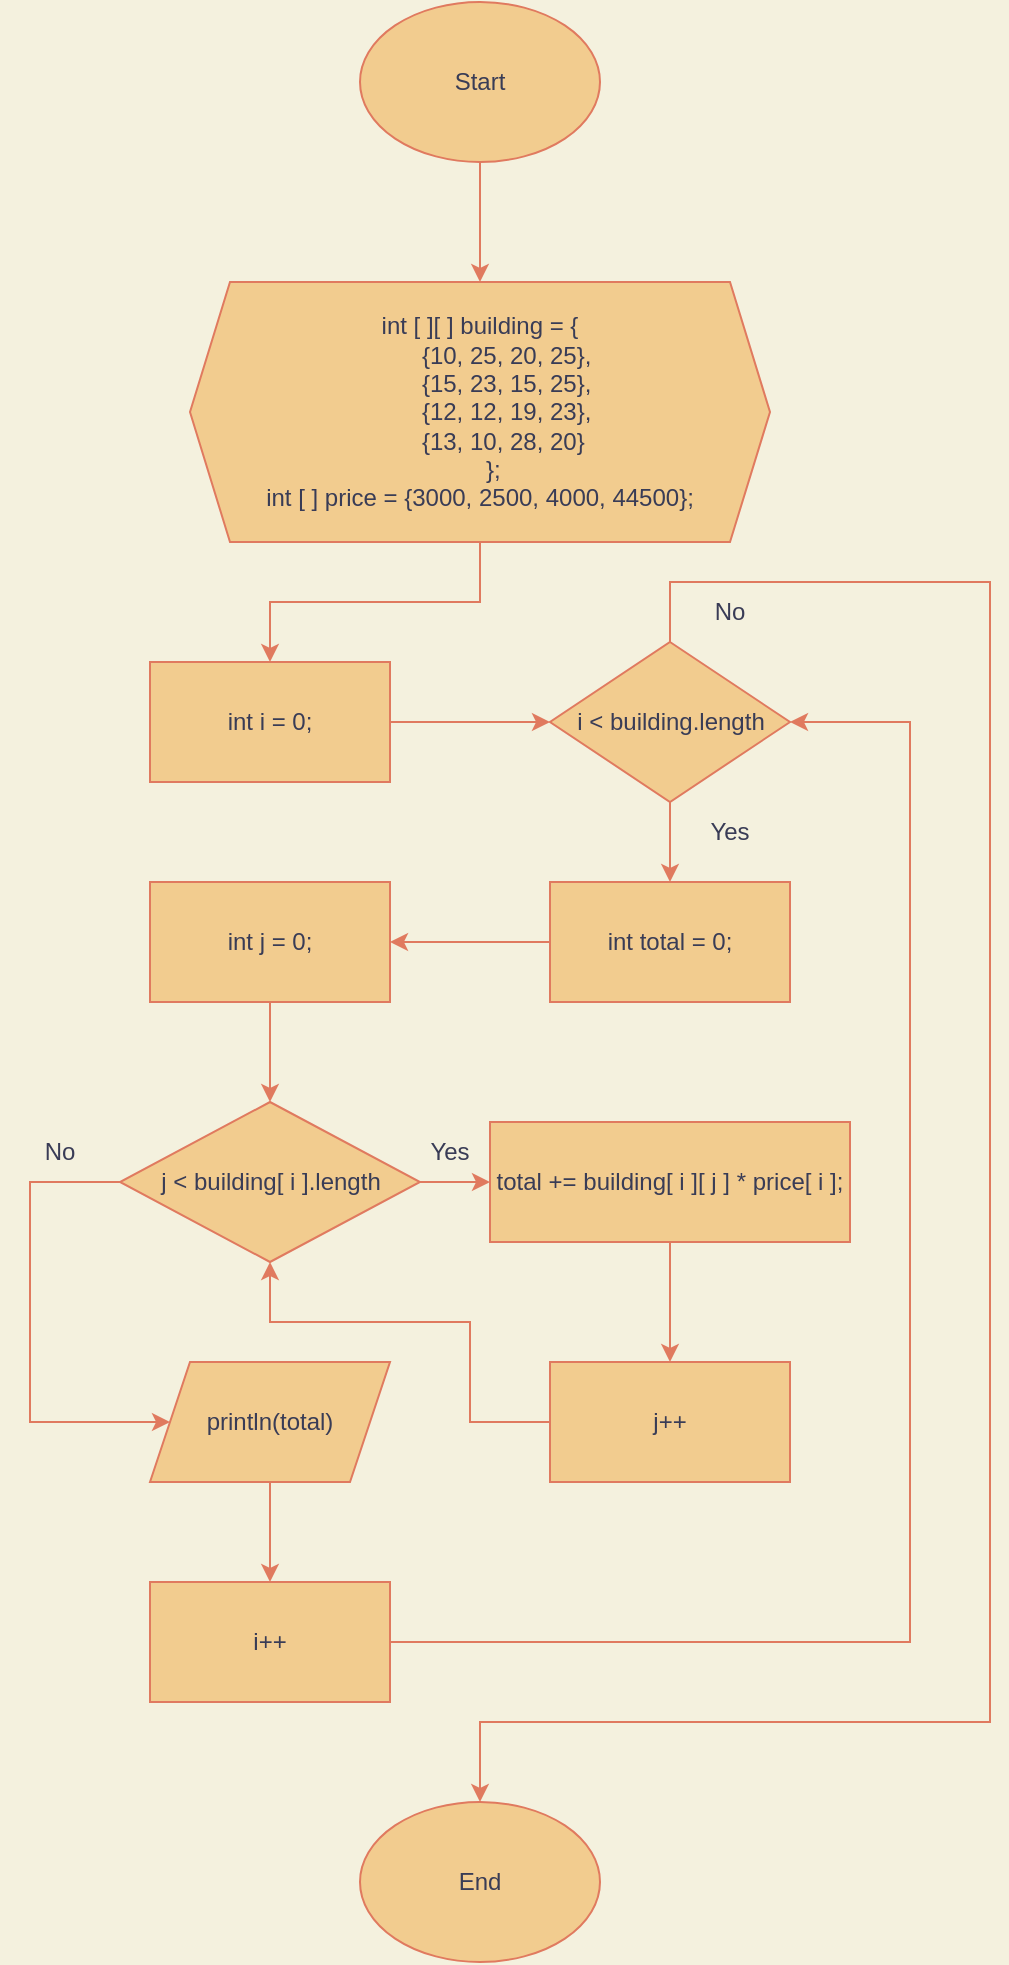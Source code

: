 <mxfile version="20.3.0" type="device"><diagram id="wx3cvkaMd1H5I0IYNCXW" name="Page-1"><mxGraphModel dx="956" dy="624" grid="1" gridSize="10" guides="1" tooltips="1" connect="1" arrows="1" fold="1" page="1" pageScale="1" pageWidth="850" pageHeight="1100" background="#F4F1DE" math="0" shadow="0"><root><mxCell id="0"/><mxCell id="1" parent="0"/><mxCell id="hDob0dWZHyGzd_K3X6Wl-1" value="Start" style="ellipse;whiteSpace=wrap;html=1;fillColor=#F2CC8F;strokeColor=#E07A5F;fontColor=#393C56;" vertex="1" parent="1"><mxGeometry x="365" width="120" height="80" as="geometry"/></mxCell><mxCell id="hDob0dWZHyGzd_K3X6Wl-2" value="End" style="ellipse;whiteSpace=wrap;html=1;fillColor=#F2CC8F;strokeColor=#E07A5F;fontColor=#393C56;" vertex="1" parent="1"><mxGeometry x="365" y="900" width="120" height="80" as="geometry"/></mxCell><mxCell id="hDob0dWZHyGzd_K3X6Wl-3" value="&lt;div&gt;int [ ][ ] building = {&lt;/div&gt;&lt;div&gt;&amp;nbsp; &amp;nbsp; &amp;nbsp; &amp;nbsp; {10, 25, 20, 25},&lt;/div&gt;&lt;div&gt;&amp;nbsp; &amp;nbsp; &amp;nbsp; &amp;nbsp; {15, 23, 15, 25},&lt;/div&gt;&lt;div&gt;&amp;nbsp; &amp;nbsp; &amp;nbsp; &amp;nbsp; {12, 12, 19, 23},&lt;/div&gt;&lt;div&gt;&amp;nbsp; &amp;nbsp; &amp;nbsp; &amp;nbsp; {13, 10, 28, 20}&amp;nbsp;&lt;/div&gt;&lt;div&gt;&amp;nbsp; &amp;nbsp; };&lt;/div&gt;&lt;div&gt;int [ ] price = {3000, 2500, 4000, 44500};&lt;br&gt;&lt;/div&gt;" style="shape=hexagon;perimeter=hexagonPerimeter2;whiteSpace=wrap;html=1;fixedSize=1;fillColor=#F2CC8F;strokeColor=#E07A5F;fontColor=#393C56;" vertex="1" parent="1"><mxGeometry x="280" y="140" width="290" height="130" as="geometry"/></mxCell><mxCell id="hDob0dWZHyGzd_K3X6Wl-4" value="j &amp;lt; building[ i ].length" style="shape=rhombus;html=1;dashed=0;whitespace=wrap;perimeter=rhombusPerimeter;fillColor=#F2CC8F;strokeColor=#E07A5F;fontColor=#393C56;" vertex="1" parent="1"><mxGeometry x="245" y="550" width="150" height="80" as="geometry"/></mxCell><mxCell id="hDob0dWZHyGzd_K3X6Wl-5" value="int i = 0;" style="rounded=0;whiteSpace=wrap;html=1;fillColor=#F2CC8F;strokeColor=#E07A5F;fontColor=#393C56;" vertex="1" parent="1"><mxGeometry x="260" y="330" width="120" height="60" as="geometry"/></mxCell><mxCell id="hDob0dWZHyGzd_K3X6Wl-6" value="int total = 0;" style="rounded=0;whiteSpace=wrap;html=1;fillColor=#F2CC8F;strokeColor=#E07A5F;fontColor=#393C56;" vertex="1" parent="1"><mxGeometry x="460" y="440" width="120" height="60" as="geometry"/></mxCell><mxCell id="hDob0dWZHyGzd_K3X6Wl-7" value="i &amp;lt; building.length" style="shape=rhombus;html=1;dashed=0;whitespace=wrap;perimeter=rhombusPerimeter;fillColor=#F2CC8F;strokeColor=#E07A5F;fontColor=#393C56;" vertex="1" parent="1"><mxGeometry x="460" y="320" width="120" height="80" as="geometry"/></mxCell><mxCell id="hDob0dWZHyGzd_K3X6Wl-8" value="int j = 0;" style="rounded=0;whiteSpace=wrap;html=1;fillColor=#F2CC8F;strokeColor=#E07A5F;fontColor=#393C56;" vertex="1" parent="1"><mxGeometry x="260" y="440" width="120" height="60" as="geometry"/></mxCell><mxCell id="hDob0dWZHyGzd_K3X6Wl-9" value="" style="endArrow=classic;html=1;rounded=0;entryX=1;entryY=0.5;entryDx=0;entryDy=0;exitX=0;exitY=0.5;exitDx=0;exitDy=0;labelBackgroundColor=#F4F1DE;strokeColor=#E07A5F;fontColor=#393C56;" edge="1" parent="1" source="hDob0dWZHyGzd_K3X6Wl-6" target="hDob0dWZHyGzd_K3X6Wl-8"><mxGeometry width="50" height="50" relative="1" as="geometry"><mxPoint x="110" y="370" as="sourcePoint"/><mxPoint x="160" y="320" as="targetPoint"/></mxGeometry></mxCell><mxCell id="hDob0dWZHyGzd_K3X6Wl-10" value="" style="endArrow=classic;html=1;rounded=0;entryX=0.5;entryY=0;entryDx=0;entryDy=0;exitX=0.5;exitY=1;exitDx=0;exitDy=0;labelBackgroundColor=#F4F1DE;strokeColor=#E07A5F;fontColor=#393C56;" edge="1" parent="1" source="hDob0dWZHyGzd_K3X6Wl-7" target="hDob0dWZHyGzd_K3X6Wl-6"><mxGeometry width="50" height="50" relative="1" as="geometry"><mxPoint x="120" y="380" as="sourcePoint"/><mxPoint x="170" y="330" as="targetPoint"/></mxGeometry></mxCell><mxCell id="hDob0dWZHyGzd_K3X6Wl-11" value="" style="endArrow=classic;html=1;rounded=0;entryX=0;entryY=0.5;entryDx=0;entryDy=0;exitX=1;exitY=0.5;exitDx=0;exitDy=0;labelBackgroundColor=#F4F1DE;strokeColor=#E07A5F;fontColor=#393C56;" edge="1" parent="1" source="hDob0dWZHyGzd_K3X6Wl-5" target="hDob0dWZHyGzd_K3X6Wl-7"><mxGeometry width="50" height="50" relative="1" as="geometry"><mxPoint x="130" y="390" as="sourcePoint"/><mxPoint x="180" y="340" as="targetPoint"/></mxGeometry></mxCell><mxCell id="hDob0dWZHyGzd_K3X6Wl-12" value="" style="endArrow=classic;html=1;rounded=0;entryX=0.5;entryY=0;entryDx=0;entryDy=0;exitX=0.5;exitY=1;exitDx=0;exitDy=0;labelBackgroundColor=#F4F1DE;strokeColor=#E07A5F;fontColor=#393C56;" edge="1" parent="1" source="hDob0dWZHyGzd_K3X6Wl-3" target="hDob0dWZHyGzd_K3X6Wl-5"><mxGeometry width="50" height="50" relative="1" as="geometry"><mxPoint x="140" y="400" as="sourcePoint"/><mxPoint x="190" y="350" as="targetPoint"/><Array as="points"><mxPoint x="425" y="300"/><mxPoint x="320" y="300"/></Array></mxGeometry></mxCell><mxCell id="hDob0dWZHyGzd_K3X6Wl-13" value="No" style="text;html=1;strokeColor=none;fillColor=none;align=center;verticalAlign=middle;whiteSpace=wrap;rounded=0;fontColor=#393C56;" vertex="1" parent="1"><mxGeometry x="185" y="560" width="60" height="30" as="geometry"/></mxCell><mxCell id="hDob0dWZHyGzd_K3X6Wl-14" value="" style="endArrow=classic;html=1;rounded=0;entryX=0.5;entryY=0;entryDx=0;entryDy=0;exitX=0.5;exitY=1;exitDx=0;exitDy=0;labelBackgroundColor=#F4F1DE;strokeColor=#E07A5F;fontColor=#393C56;" edge="1" parent="1" source="hDob0dWZHyGzd_K3X6Wl-23" target="hDob0dWZHyGzd_K3X6Wl-24"><mxGeometry width="50" height="50" relative="1" as="geometry"><mxPoint x="10" y="460" as="sourcePoint"/><mxPoint x="60" y="410" as="targetPoint"/></mxGeometry></mxCell><mxCell id="hDob0dWZHyGzd_K3X6Wl-15" value="" style="endArrow=classic;html=1;rounded=0;entryX=0.5;entryY=0;entryDx=0;entryDy=0;exitX=0.5;exitY=1;exitDx=0;exitDy=0;labelBackgroundColor=#F4F1DE;strokeColor=#E07A5F;fontColor=#393C56;" edge="1" parent="1" source="hDob0dWZHyGzd_K3X6Wl-20" target="hDob0dWZHyGzd_K3X6Wl-22"><mxGeometry width="50" height="50" relative="1" as="geometry"><mxPoint x="20" y="470" as="sourcePoint"/><mxPoint x="70" y="420" as="targetPoint"/></mxGeometry></mxCell><mxCell id="hDob0dWZHyGzd_K3X6Wl-16" value="" style="endArrow=classic;html=1;rounded=0;entryX=0;entryY=0.5;entryDx=0;entryDy=0;exitX=1;exitY=0.5;exitDx=0;exitDy=0;labelBackgroundColor=#F4F1DE;strokeColor=#E07A5F;fontColor=#393C56;" edge="1" parent="1" source="hDob0dWZHyGzd_K3X6Wl-4" target="hDob0dWZHyGzd_K3X6Wl-20"><mxGeometry width="50" height="50" relative="1" as="geometry"><mxPoint x="30" y="480" as="sourcePoint"/><mxPoint x="80" y="430" as="targetPoint"/></mxGeometry></mxCell><mxCell id="hDob0dWZHyGzd_K3X6Wl-17" value="" style="endArrow=classic;html=1;rounded=0;entryX=0.5;entryY=0;entryDx=0;entryDy=0;exitX=0.5;exitY=1;exitDx=0;exitDy=0;labelBackgroundColor=#F4F1DE;strokeColor=#E07A5F;fontColor=#393C56;" edge="1" parent="1" source="hDob0dWZHyGzd_K3X6Wl-1" target="hDob0dWZHyGzd_K3X6Wl-3"><mxGeometry width="50" height="50" relative="1" as="geometry"><mxPoint x="40" y="490" as="sourcePoint"/><mxPoint x="90" y="440" as="targetPoint"/></mxGeometry></mxCell><mxCell id="hDob0dWZHyGzd_K3X6Wl-18" value="" style="endArrow=classic;html=1;rounded=0;exitX=0.5;exitY=1;exitDx=0;exitDy=0;labelBackgroundColor=#F4F1DE;strokeColor=#E07A5F;fontColor=#393C56;" edge="1" parent="1" source="hDob0dWZHyGzd_K3X6Wl-8" target="hDob0dWZHyGzd_K3X6Wl-4"><mxGeometry width="50" height="50" relative="1" as="geometry"><mxPoint x="50" y="500" as="sourcePoint"/><mxPoint x="100" y="450" as="targetPoint"/></mxGeometry></mxCell><mxCell id="hDob0dWZHyGzd_K3X6Wl-19" value="Yes" style="text;html=1;strokeColor=none;fillColor=none;align=center;verticalAlign=middle;whiteSpace=wrap;rounded=0;fontColor=#393C56;" vertex="1" parent="1"><mxGeometry x="520" y="400" width="60" height="30" as="geometry"/></mxCell><mxCell id="hDob0dWZHyGzd_K3X6Wl-20" value="total += building[ i ][ j ] * price[ i ];" style="rounded=0;whiteSpace=wrap;html=1;fillColor=#F2CC8F;strokeColor=#E07A5F;fontColor=#393C56;" vertex="1" parent="1"><mxGeometry x="430" y="560" width="180" height="60" as="geometry"/></mxCell><mxCell id="hDob0dWZHyGzd_K3X6Wl-21" value="Yes" style="text;html=1;strokeColor=none;fillColor=none;align=center;verticalAlign=middle;whiteSpace=wrap;rounded=0;fontColor=#393C56;" vertex="1" parent="1"><mxGeometry x="380" y="560" width="60" height="30" as="geometry"/></mxCell><mxCell id="hDob0dWZHyGzd_K3X6Wl-22" value="j++" style="rounded=0;whiteSpace=wrap;html=1;fillColor=#F2CC8F;strokeColor=#E07A5F;fontColor=#393C56;" vertex="1" parent="1"><mxGeometry x="460" y="680" width="120" height="60" as="geometry"/></mxCell><mxCell id="hDob0dWZHyGzd_K3X6Wl-23" value="println(total)" style="shape=parallelogram;perimeter=parallelogramPerimeter;whiteSpace=wrap;html=1;fixedSize=1;fillColor=#F2CC8F;strokeColor=#E07A5F;fontColor=#393C56;" vertex="1" parent="1"><mxGeometry x="260" y="680" width="120" height="60" as="geometry"/></mxCell><mxCell id="hDob0dWZHyGzd_K3X6Wl-24" value="i++" style="rounded=0;whiteSpace=wrap;html=1;fillColor=#F2CC8F;strokeColor=#E07A5F;fontColor=#393C56;" vertex="1" parent="1"><mxGeometry x="260" y="790" width="120" height="60" as="geometry"/></mxCell><mxCell id="hDob0dWZHyGzd_K3X6Wl-25" value="" style="endArrow=classic;html=1;rounded=0;exitX=0;exitY=0.5;exitDx=0;exitDy=0;entryX=0;entryY=0.5;entryDx=0;entryDy=0;labelBackgroundColor=#F4F1DE;strokeColor=#E07A5F;fontColor=#393C56;" edge="1" parent="1" source="hDob0dWZHyGzd_K3X6Wl-4" target="hDob0dWZHyGzd_K3X6Wl-23"><mxGeometry width="50" height="50" relative="1" as="geometry"><mxPoint x="20" y="470" as="sourcePoint"/><mxPoint x="70" y="420" as="targetPoint"/><Array as="points"><mxPoint x="200" y="590"/><mxPoint x="200" y="710"/></Array></mxGeometry></mxCell><mxCell id="hDob0dWZHyGzd_K3X6Wl-26" value="" style="endArrow=classic;html=1;rounded=0;exitX=0.5;exitY=0;exitDx=0;exitDy=0;entryX=0.5;entryY=0;entryDx=0;entryDy=0;labelBackgroundColor=#F4F1DE;strokeColor=#E07A5F;fontColor=#393C56;" edge="1" parent="1" source="hDob0dWZHyGzd_K3X6Wl-7" target="hDob0dWZHyGzd_K3X6Wl-2"><mxGeometry width="50" height="50" relative="1" as="geometry"><mxPoint x="30" y="480" as="sourcePoint"/><mxPoint x="80" y="430" as="targetPoint"/><Array as="points"><mxPoint x="520" y="290"/><mxPoint x="680" y="290"/><mxPoint x="680" y="860"/><mxPoint x="425" y="860"/></Array></mxGeometry></mxCell><mxCell id="hDob0dWZHyGzd_K3X6Wl-27" value="" style="endArrow=classic;html=1;rounded=0;entryX=0.5;entryY=1;entryDx=0;entryDy=0;exitX=0;exitY=0.5;exitDx=0;exitDy=0;labelBackgroundColor=#F4F1DE;strokeColor=#E07A5F;fontColor=#393C56;" edge="1" parent="1" source="hDob0dWZHyGzd_K3X6Wl-22" target="hDob0dWZHyGzd_K3X6Wl-4"><mxGeometry width="50" height="50" relative="1" as="geometry"><mxPoint x="150" y="660" as="sourcePoint"/><mxPoint x="200" y="610" as="targetPoint"/><Array as="points"><mxPoint x="420" y="710"/><mxPoint x="420" y="660"/><mxPoint x="320" y="660"/></Array></mxGeometry></mxCell><mxCell id="hDob0dWZHyGzd_K3X6Wl-28" value="" style="endArrow=classic;html=1;rounded=0;entryX=1;entryY=0.5;entryDx=0;entryDy=0;exitX=1;exitY=0.5;exitDx=0;exitDy=0;labelBackgroundColor=#F4F1DE;strokeColor=#E07A5F;fontColor=#393C56;" edge="1" parent="1" source="hDob0dWZHyGzd_K3X6Wl-24" target="hDob0dWZHyGzd_K3X6Wl-7"><mxGeometry width="50" height="50" relative="1" as="geometry"><mxPoint x="50" y="500" as="sourcePoint"/><mxPoint x="100" y="450" as="targetPoint"/><Array as="points"><mxPoint x="640" y="820"/><mxPoint x="640" y="360"/></Array></mxGeometry></mxCell><mxCell id="hDob0dWZHyGzd_K3X6Wl-29" value="No" style="text;html=1;strokeColor=none;fillColor=none;align=center;verticalAlign=middle;whiteSpace=wrap;rounded=0;fontColor=#393C56;" vertex="1" parent="1"><mxGeometry x="520" y="290" width="60" height="30" as="geometry"/></mxCell></root></mxGraphModel></diagram></mxfile>